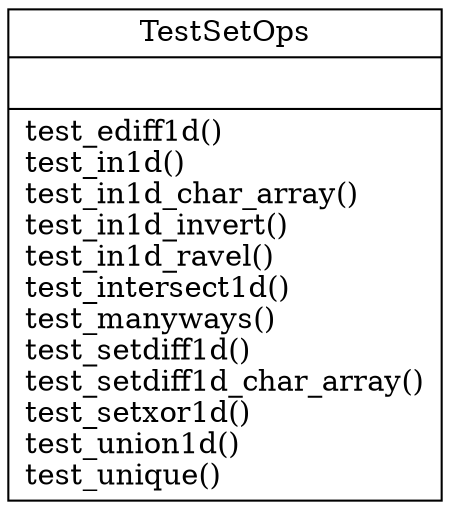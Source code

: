 digraph "classes_5" {
rankdir=BT
charset="utf-8"
"test_arraysetops.TestSetOps" [color="black", fontcolor="black", label=<{TestSetOps|<br ALIGN="LEFT"/>|test_ediff1d()<br ALIGN="LEFT"/>test_in1d()<br ALIGN="LEFT"/>test_in1d_char_array()<br ALIGN="LEFT"/>test_in1d_invert()<br ALIGN="LEFT"/>test_in1d_ravel()<br ALIGN="LEFT"/>test_intersect1d()<br ALIGN="LEFT"/>test_manyways()<br ALIGN="LEFT"/>test_setdiff1d()<br ALIGN="LEFT"/>test_setdiff1d_char_array()<br ALIGN="LEFT"/>test_setxor1d()<br ALIGN="LEFT"/>test_union1d()<br ALIGN="LEFT"/>test_unique()<br ALIGN="LEFT"/>}>, shape="record", style="solid"];
}
